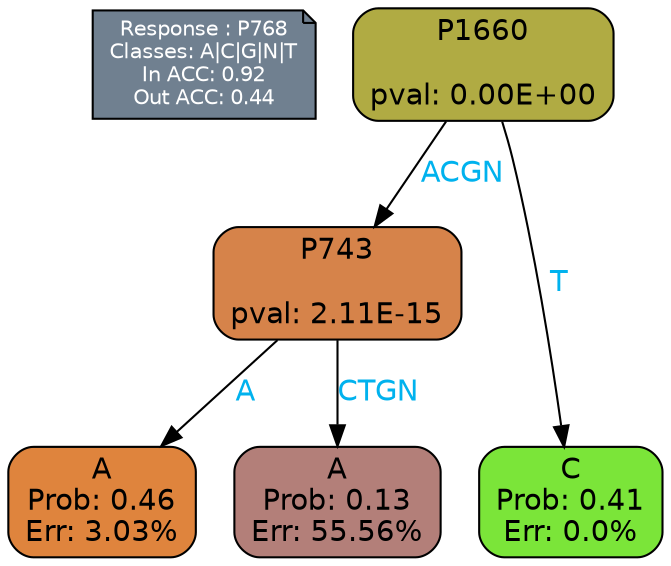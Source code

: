 digraph Tree {
node [shape=box, style="filled, rounded", color="black", fontname=helvetica] ;
graph [ranksep=equally, splines=polylines, bgcolor=transparent, dpi=600] ;
edge [fontname=helvetica] ;
LEGEND [label="Response : P768
Classes: A|C|G|N|T
In ACC: 0.92
Out ACC: 0.44
",shape=note,align=left,style=filled,fillcolor="slategray",fontcolor="white",fontsize=10];1 [label="P1660

pval: 0.00E+00", fillcolor="#b0ab43"] ;
2 [label="P743

pval: 2.11E-15", fillcolor="#d6834a"] ;
3 [label="A
Prob: 0.46
Err: 3.03%", fillcolor="#df843d"] ;
4 [label="A
Prob: 0.13
Err: 55.56%", fillcolor="#b37f79"] ;
5 [label="C
Prob: 0.41
Err: 0.0%", fillcolor="#7be539"] ;
1 -> 2 [label="ACGN",fontcolor=deepskyblue2] ;
1 -> 5 [label="T",fontcolor=deepskyblue2] ;
2 -> 3 [label="A",fontcolor=deepskyblue2] ;
2 -> 4 [label="CTGN",fontcolor=deepskyblue2] ;
{rank = same; 3;4;5;}{rank = same; LEGEND;1;}}